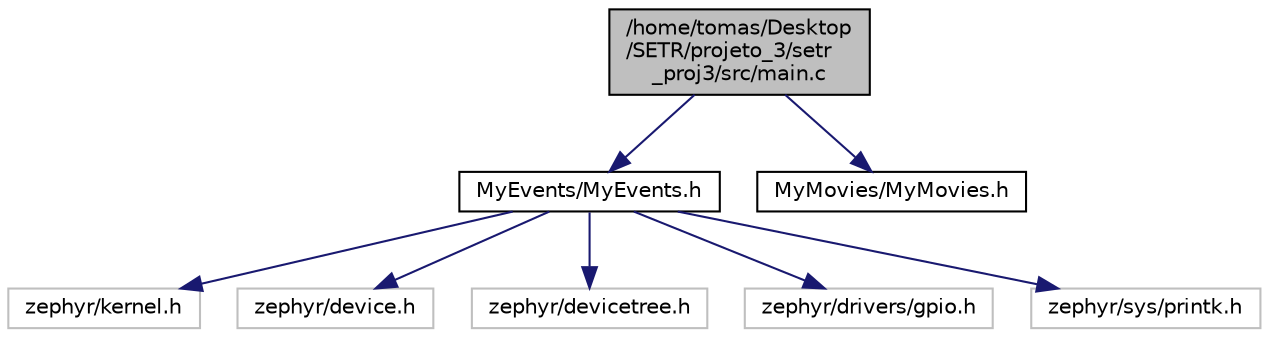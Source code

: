 digraph "/home/tomas/Desktop/SETR/projeto_3/setr_proj3/src/main.c"
{
 // LATEX_PDF_SIZE
  edge [fontname="Helvetica",fontsize="10",labelfontname="Helvetica",labelfontsize="10"];
  node [fontname="Helvetica",fontsize="10",shape=record];
  Node1 [label="/home/tomas/Desktop\l/SETR/projeto_3/setr\l_proj3/src/main.c",height=0.2,width=0.4,color="black", fillcolor="grey75", style="filled", fontcolor="black",tooltip="Este módulo é a main do nosso programa da máquina de filmes implementada com máquina de estados."];
  Node1 -> Node2 [color="midnightblue",fontsize="10",style="solid",fontname="Helvetica"];
  Node2 [label="MyEvents/MyEvents.h",height=0.2,width=0.4,color="black", fillcolor="white", style="filled",URL="$MyEvents_8h.html",tooltip="Este ficheiro pretende definir as funçoes de criação e gestao dos eventos/interrupções."];
  Node2 -> Node3 [color="midnightblue",fontsize="10",style="solid",fontname="Helvetica"];
  Node3 [label="zephyr/kernel.h",height=0.2,width=0.4,color="grey75", fillcolor="white", style="filled",tooltip=" "];
  Node2 -> Node4 [color="midnightblue",fontsize="10",style="solid",fontname="Helvetica"];
  Node4 [label="zephyr/device.h",height=0.2,width=0.4,color="grey75", fillcolor="white", style="filled",tooltip=" "];
  Node2 -> Node5 [color="midnightblue",fontsize="10",style="solid",fontname="Helvetica"];
  Node5 [label="zephyr/devicetree.h",height=0.2,width=0.4,color="grey75", fillcolor="white", style="filled",tooltip=" "];
  Node2 -> Node6 [color="midnightblue",fontsize="10",style="solid",fontname="Helvetica"];
  Node6 [label="zephyr/drivers/gpio.h",height=0.2,width=0.4,color="grey75", fillcolor="white", style="filled",tooltip=" "];
  Node2 -> Node7 [color="midnightblue",fontsize="10",style="solid",fontname="Helvetica"];
  Node7 [label="zephyr/sys/printk.h",height=0.2,width=0.4,color="grey75", fillcolor="white", style="filled",tooltip=" "];
  Node1 -> Node8 [color="midnightblue",fontsize="10",style="solid",fontname="Helvetica"];
  Node8 [label="MyMovies/MyMovies.h",height=0.2,width=0.4,color="black", fillcolor="white", style="filled",URL="$MyMovies_8h.html",tooltip="Este ficheiro pretende definir as funçoes para gestão da estrutura dos filmes."];
}
